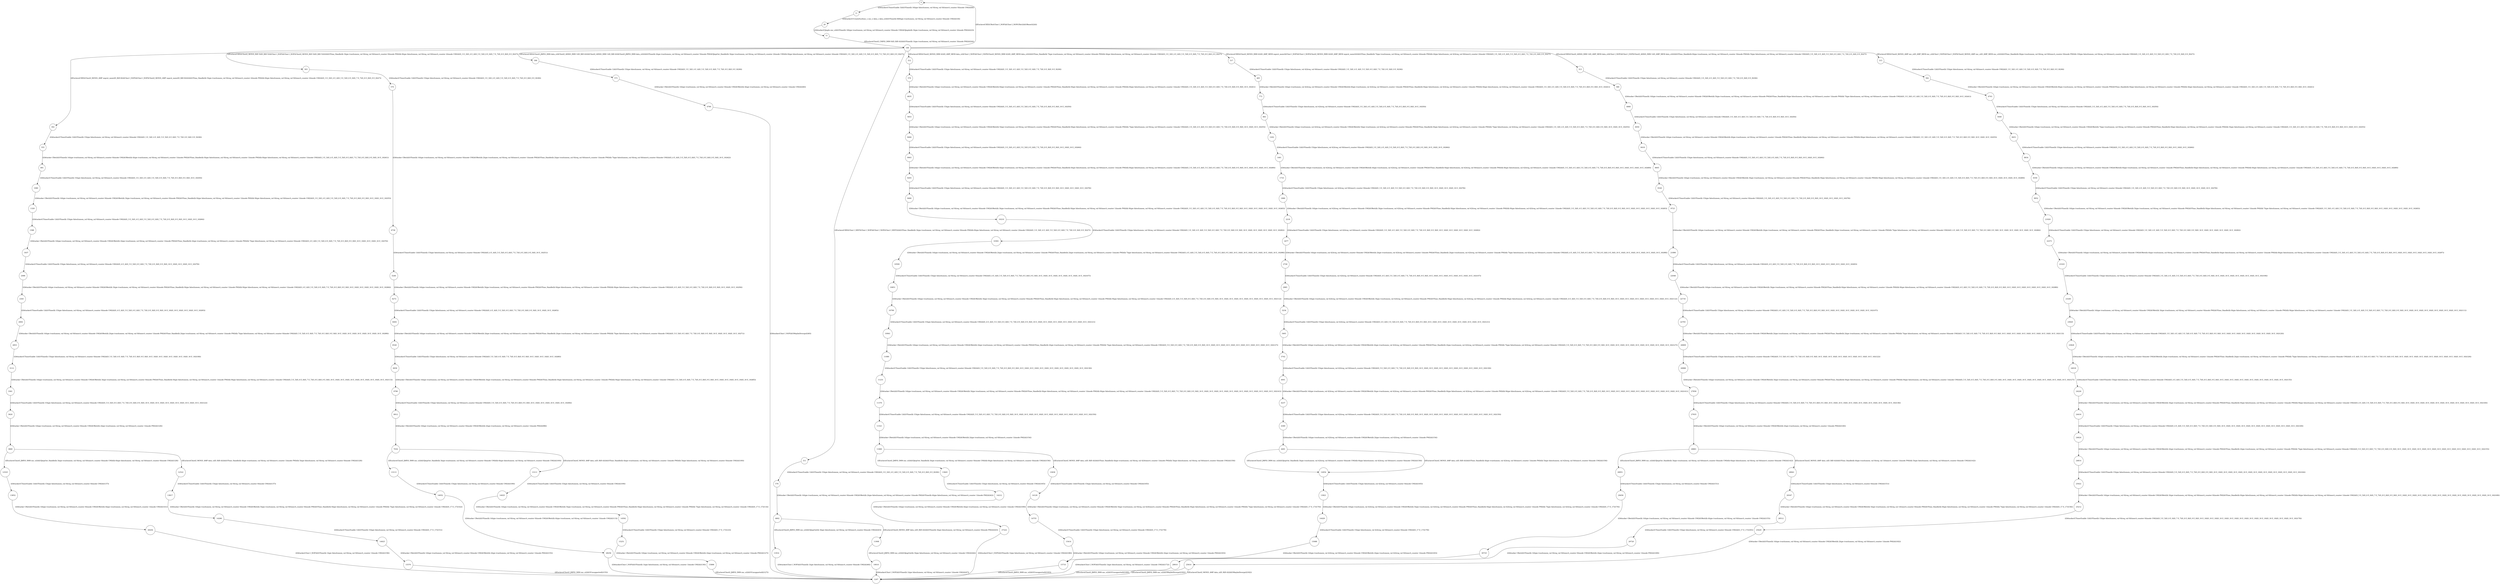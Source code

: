 digraph G {
  0 [shape=circle, ];
  11 [shape=circle, ];
  20 [shape=circle, ];
  77 [shape=circle, ];
  169 [shape=circle, ];
  302 [shape=circle, ];
  303 [shape=circle, ];
  306 [shape=circle, ];
  311 [shape=circle, ];
  312 [shape=circle, ];
  313 [shape=circle, ];
  315 [shape=circle, ];
  317 [shape=circle, ];
  465 [shape=circle, ];
  555 [shape=circle, ];
  570 [shape=circle, ];
  573 [shape=circle, ];
  578 [shape=circle, ];
  579 [shape=circle, ];
  580 [shape=circle, ];
  582 [shape=circle, ];
  773 [shape=circle, ];
  891 [shape=circle, ];
  983 [shape=circle, ];
  1080 [shape=circle, ];
  1202 [shape=circle, ];
  1207 [shape=circle, ];
  1329 [shape=circle, ];
  1461 [shape=circle, ];
  1588 [shape=circle, ];
  1710 [shape=circle, ];
  1837 [shape=circle, ];
  1969 [shape=circle, ];
  2096 [shape=circle, ];
  2218 [shape=circle, ];
  2345 [shape=circle, ];
  2477 [shape=circle, ];
  2604 [shape=circle, ];
  2726 [shape=circle, ];
  2853 [shape=circle, ];
  2985 [shape=circle, ];
  3112 [shape=circle, ];
  3234 [shape=circle, ];
  3361 [shape=circle, ];
  3493 [shape=circle, ];
  3620 [shape=circle, ];
  3742 [shape=circle, ];
  3869 [shape=circle, ];
  4001 [shape=circle, ];
  4237 [shape=circle, ];
  4369 [shape=circle, ];
  4491 [shape=circle, ];
  4703 [shape=circle, ];
  4736 [shape=circle, ];
  4769 [shape=circle, ];
  4802 [shape=circle, ];
  4835 [shape=circle, ];
  4868 [shape=circle, ];
  5049 [shape=circle, ];
  5246 [shape=circle, ];
  5853 [shape=circle, ];
  6050 [shape=circle, ];
  6272 [shape=circle, ];
  6404 [shape=circle, ];
  6526 [shape=circle, ];
  6658 [shape=circle, ];
  6780 [shape=circle, ];
  6912 [shape=circle, ];
  7034 [shape=circle, ];
  8418 [shape=circle, ];
  8451 [shape=circle, ];
  8484 [shape=circle, ];
  8605 [shape=circle, ];
  8834 [shape=circle, ];
  9063 [shape=circle, ];
  9293 [shape=circle, ];
  9326 [shape=circle, ];
  9359 [shape=circle, ];
  9480 [shape=circle, ];
  9723 [shape=circle, ];
  9952 [shape=circle, ];
  10210 [shape=circle, ];
  10361 [shape=circle, ];
  10500 [shape=circle, ];
  10651 [shape=circle, ];
  10790 [shape=circle, ];
  10941 [shape=circle, ];
  11080 [shape=circle, ];
  11231 [shape=circle, ];
  11370 [shape=circle, ];
  11521 [shape=circle, ];
  11660 [shape=circle, ];
  11908 [shape=circle, ];
  11914 [shape=circle, ];
  12522 [shape=circle, ];
  12525 [shape=circle, ];
  12654 [shape=circle, ];
  13111 [shape=circle, ];
  13113 [shape=circle, ];
  13636 [shape=circle, ];
  13645 [shape=circle, ];
  13817 [shape=circle, ];
  13852 [shape=circle, ];
  13921 [shape=circle, ];
  14025 [shape=circle, ];
  14052 [shape=circle, ];
  14129 [shape=circle, ];
  14212 [shape=circle, ];
  14266 [shape=circle, ];
  14429 [shape=circle, ];
  14592 [shape=circle, ];
  14755 [shape=circle, ];
  14925 [shape=circle, ];
  15088 [shape=circle, ];
  15251 [shape=circle, ];
  15414 [shape=circle, ];
  15570 [shape=circle, ];
  15733 [shape=circle, ];
  15896 [shape=circle, ];
  19010 [shape=circle, ];
  21896 [shape=circle, ];
  21929 [shape=circle, ];
  22046 [shape=circle, ];
  22371 [shape=circle, ];
  22716 [shape=circle, ];
  22793 [shape=circle, ];
  23163 [shape=circle, ];
  23240 [shape=circle, ];
  23620 [shape=circle, ];
  23828 [shape=circle, ];
  24018 [shape=circle, ];
  24226 [shape=circle, ];
  24416 [shape=circle, ];
  24624 [shape=circle, ];
  24814 [shape=circle, ];
  25022 [shape=circle, ];
  25212 [shape=circle, ];
  25420 [shape=circle, ];
  25610 [shape=circle, ];
  26204 [shape=circle, ];
  26809 [shape=circle, ];
  26886 [shape=circle, ];
  27222 [shape=circle, ];
  27858 [shape=circle, ];
  27935 [shape=circle, ];
  28256 [shape=circle, ];
  28861 [shape=circle, ];
  28941 [shape=circle, ];
  28951 [shape=circle, ];
  29347 [shape=circle, ];
  29456 [shape=circle, ];
  29512 [shape=circle, ];
  29720 [shape=circle, ];
  29910 [shape=circle, ];
  30725 [shape=circle, ];
  
  
  0 -> 11 [label="((IAttacker(CTimerEnable 3))(((OTime((k 16)(gie false)(umem_val 0)(reg_val 0)(timerA_counter 0)(mode UM))))()8))",
           ];
  11 -> 20 [label="((IAttacker(CCreateEncl(enc_s enc_e data_s data_e)))(((OTime((k 648)(gie true)(umem_val 0)(reg_val 0)(timerA_counter 0)(mode UM))))()18))",
            ];
  20 -> 77 [label="((IAttacker(CJmpIn enc_s))(((OTime((k 18)(gie true)(umem_val 0)(reg_val 0)(timerA_counter 0)(mode UM)))(OJmpIn((k 3)(gie true)(umem_val 0)(reg_val 0)(timerA_counter 2)(mode PM))))()23))",
            ];
  77 -> 169 [label="((IEnclave(CInst(I_CMP(S_IMM 0)(D_R(R 4)))))(((OTime((k 1)(gie true)(umem_val 0)(reg_val 0)(timerA_counter 3)(mode PM))))()24))",
             ];
  169 -> 0 [label="((IEnclave(CIfZ((CRst(CInst I_NOP))((CInst I_NOP)CRst))))((OReset)()24))",
            ];
  169 -> 302 [label="((IEnclave(CIfZ(((CInst(I_MOV(S_AMP unprot_mem)(D_R(R 8))))(CInst I_NOP))((CInst I_NOP)(CInst(I_MOV(S_AMP unprot_mem)(D_R(R 8))))))))(((OTime_Handle((k 5)(gie true)(umem_val 0)(reg_val 0)(timerA_counter 2)(mode PM))((k 6)(gie false)(umem_val 0)(reg_val 0)(timerA_counter 2)(mode UM))))((S_3 E_3)(S_4 E_4)(S_5 E_5)(S_6 E_6)(S_7 E_7)(S_8 E_8)(S_9 E_9))27))",
              ];
  169 -> 303 [label="((IEnclave(CIfZ(((CInst(I_MOV(S_R(R 5))(D_R(R 5))))(CInst I_NOP))((CInst I_NOP)(CInst(I_MOV(S_R(R 5))(D_R(R 5))))))))(((OTime_Handle((k 3)(gie true)(umem_val 0)(reg_val 0)(timerA_counter 0)(mode PM))((k 8)(gie false)(umem_val 0)(reg_val 0)(timerA_counter 2)(mode UM))))((S_3 E_3)(S_4 E_4)(S_5 E_5)(S_6 E_6)(S_7 E_7)(S_8 E_8)(S_9 E_9))27))",
              ];
  169 -> 306 [label="((IEnclave(CIfZ(((CInst(I_JMP(S_IMM data_s)))(CInst(I_ADD(S_IMM 1)(D_R(R 4)))))((CInst(I_ADD(S_IMM 1)(D_R(R 4))))(CInst(I_JMP(S_IMM data_s)))))))(((OTime((k 2)(gie true)(umem_val 0)(reg_val 0)(timerA_counter 5)(mode PM)))(OJmpOut_Handle((k 3)(gie true)(umem_val 0)(reg_val 0)(timerA_counter 2)(mode UM))((k 6)(gie false)(umem_val 0)(reg_val 0)(timerA_counter 2)(mode UM))))((S_3 E_3)(S_4 E_4)(S_5 E_5)(S_6 E_6)(S_7 E_7)(S_8 E_8)(S_9 E_9))27))",
              ];
  169 -> 311 [label="((IEnclave(CIfZ(((CInst I_DINT)(CInst I_NOP))((CInst I_NOP)(CInst I_DINT)))))(((OTime_Handle((k 3)(gie true)(umem_val 0)(reg_val 0)(timerA_counter 0)(mode PM))((k 8)(gie false)(umem_val 0)(reg_val 0)(timerA_counter 2)(mode UM))))((S_3 E_3)(S_4 E_4)(S_5 E_5)(S_6 E_6)(S_7 E_7)(S_8 E_8)(S_9 E_9))27))",
              ];
  169 -> 312 [label="((IEnclave(CIfZ(((CInst(I_MOV(S_IMM 42)(D_AMP_MEM data_s)))(CInst I_NOP))((CInst I_NOP)(CInst(I_MOV(S_IMM 42)(D_AMP_MEM data_s)))))))(((OTime_Handle((k 7)(gie true)(umem_val 0)(reg_val 0)(timerA_counter 4)(mode PM))((k 4)(gie false)(umem_val 0)(reg_val 0)(timerA_counter 2)(mode UM))))((S_3 E_3)(S_4 E_4)(S_5 E_5)(S_6 E_6)(S_7 E_7)(S_8 E_8)(S_9 E_9))27))",
              ];
  169 -> 313 [label="((IEnclave(CIfZ(((CInst(I_ADD(S_IMM 1)(D_AMP_MEM data_s)))(CInst I_NOP))((CInst I_NOP)(CInst(I_ADD(S_IMM 1)(D_AMP_MEM data_s)))))))(((OTime_Handle((k 6)(gie true)(umem_val 0)(reg_val 0)(timerA_counter 3)(mode PM))((k 5)(gie false)(umem_val 0)(reg_val 0)(timerA_counter 2)(mode UM))))((S_3 E_3)(S_4 E_4)(S_5 E_5)(S_6 E_6)(S_7 E_7)(S_8 E_8)(S_9 E_9))27))",
              ];
  169 -> 315 [label="((IEnclave(CIfZ(((CInst(I_MOV(S_AMP enc_s)(D_AMP_MEM enc_s)))(CInst I_NOP))((CInst I_NOP)(CInst(I_MOV(S_AMP enc_s)(D_AMP_MEM enc_s)))))))(((OTime_Handle((k 9)(gie true)(umem_val 0)(reg_val 0)(timerA_counter 0)(mode PM))((k 10)(gie false)(umem_val 0)(reg_val 0)(timerA_counter 4)(mode UM))))((S_3 E_3)(S_4 E_4)(S_5 E_5)(S_6 E_6)(S_7 E_7)(S_8 E_8)(S_9 E_9))27))",
              ];
  169 -> 317 [label="((IEnclave(CIfZ(((CInst(I_MOV(S_IMM 42)(D_AMP_MEM unprot_mem)))(CInst I_NOP))((CInst I_NOP)(CInst(I_MOV(S_IMM 42)(D_AMP_MEM unprot_mem)))))))(((OTime_Handle((k 7)(gie true)(umem_val 0)(reg_val 0)(timerA_counter 4)(mode PM))((k 4)(gie false)(umem_val 42)(reg_val 0)(timerA_counter 2)(mode UM))))((S_3 E_3)(S_4 E_4)(S_5 E_5)(S_6 E_6)(S_7 E_7)(S_8 E_8)(S_9 E_9))27))",
              ];
  302 -> 555 [label="((IAttacker(CTimerEnable 1))(((OTime((k 15)(gie false)(umem_val 0)(reg_val 0)(timerA_counter 0)(mode UM))))((S_3 E_3)(S_4 E_4)(S_5 E_5)(S_6 E_6)(S_7 E_7)(S_8 E_8)(S_9 E_9))36))",
              ];
  303 -> 570 [label="((IAttacker(CTimerEnable 1))(((OTime((k 15)(gie false)(umem_val 0)(reg_val 0)(timerA_counter 0)(mode UM))))((S_3 E_3)(S_4 E_4)(S_5 E_5)(S_6 E_6)(S_7 E_7)(S_8 E_8)(S_9 E_9))36))",
              ];
  306 -> 573 [label="((IAttacker(CTimerEnable 1))(((OTime((k 15)(gie false)(umem_val 0)(reg_val 0)(timerA_counter 0)(mode UM))))((S_3 E_3)(S_4 E_4)(S_5 E_5)(S_6 E_6)(S_7 E_7)(S_8 E_8)(S_9 E_9))36))",
              ];
  311 -> 578 [label="((IAttacker(CTimerEnable 1))(((OTime((k 15)(gie false)(umem_val 0)(reg_val 0)(timerA_counter 0)(mode UM))))((S_3 E_3)(S_4 E_4)(S_5 E_5)(S_6 E_6)(S_7 E_7)(S_8 E_8)(S_9 E_9))36))",
              ];
  312 -> 579 [label="((IAttacker(CTimerEnable 1))(((OTime((k 15)(gie false)(umem_val 0)(reg_val 0)(timerA_counter 0)(mode UM))))((S_3 E_3)(S_4 E_4)(S_5 E_5)(S_6 E_6)(S_7 E_7)(S_8 E_8)(S_9 E_9))36))",
              ];
  313 -> 580 [label="((IAttacker(CTimerEnable 1))(((OTime((k 15)(gie false)(umem_val 0)(reg_val 0)(timerA_counter 0)(mode UM))))((S_3 E_3)(S_4 E_4)(S_5 E_5)(S_6 E_6)(S_7 E_7)(S_8 E_8)(S_9 E_9))36))",
              ];
  315 -> 582 [label="((IAttacker(CTimerEnable 1))(((OTime((k 15)(gie false)(umem_val 0)(reg_val 0)(timerA_counter 0)(mode UM))))((S_3 E_3)(S_4 E_4)(S_5 E_5)(S_6 E_6)(S_7 E_7)(S_8 E_8)(S_9 E_9))36))",
              ];
  317 -> 465 [label="((IAttacker(CTimerEnable 1))(((OTime((k 15)(gie false)(umem_val 42)(reg_val 0)(timerA_counter 0)(mode UM))))((S_3 E_3)(S_4 E_4)(S_5 E_5)(S_6 E_6)(S_7 E_7)(S_8 E_8)(S_9 E_9))36))",
              ];
  465 -> 773 [label="((IAttacker CReti)(((OTime((k 14)(gie true)(umem_val 42)(reg_val 0)(timerA_counter 0)(mode UM)))(OReti((k 6)(gie true)(umem_val 42)(reg_val 0)(timerA_counter 1)(mode PM)))(OTime_Handle((k 0)(gie false)(umem_val 42)(reg_val 0)(timerA_counter 1)(mode PM))((k 6)(gie false)(umem_val 42)(reg_val 0)(timerA_counter 1)(mode UM))))((S_3 E_3)(S_4 E_4)(S_5 E_5)(S_6 E_6)(S_7 E_7)(S_8 E_8)(S_9 E_9)(S_16 E_16))41))",
              ];
  555 -> 891 [label="((IAttacker CReti)(((OTime((k 14)(gie true)(umem_val 0)(reg_val 0)(timerA_counter 0)(mode UM)))(OReti((k 4)(gie true)(umem_val 0)(reg_val 0)(timerA_counter 1)(mode PM)))(OTime_Handle((k 0)(gie false)(umem_val 0)(reg_val 0)(timerA_counter 1)(mode PM))((k 8)(gie false)(umem_val 0)(reg_val 0)(timerA_counter 1)(mode UM))))((S_3 E_3)(S_4 E_4)(S_5 E_5)(S_6 E_6)(S_7 E_7)(S_8 E_8)(S_9 E_9)(S_16 E_16))41))",
              ];
  570 -> 4736 [label="((IAttacker CReti)(((OTime((k 14)(gie true)(umem_val 0)(reg_val 0)(timerA_counter 0)(mode UM)))(OReti((k 2)(gie true)(umem_val 0)(reg_val 0)(timerA_counter 1)(mode PM)))(OTime_Handle((k 2)(gie true)(umem_val 0)(reg_val 0)(timerA_counter 1)(mode PM))((k 7)(gie false)(umem_val 0)(reg_val 0)(timerA_counter 0)(mode UM))))((S_4 E_4)(S_5 E_5)(S_6 E_6)(S_7 E_7)(S_8 E_8)(S_9 E_9)(S_16 E_16))42))",
               ];
  573 -> 4769 [label="((IAttacker CReti)(((OTime((k 14)(gie true)(umem_val 0)(reg_val 0)(timerA_counter 0)(mode UM)))(OReti((k 4)(gie true)(umem_val 0)(reg_val 0)(timerA_counter 1)(mode UM))))()40))",
               ];
  578 -> 4802 [label="((IAttacker CReti)(((OTime((k 14)(gie true)(umem_val 0)(reg_val 0)(timerA_counter 0)(mode UM)))(OReti((k 2)(gie false)(umem_val 0)(reg_val 0)(timerA_counter 1)(mode PM)))(OTime((k 4)(gie false)(umem_val 0)(reg_val 0)(timerA_counter 1)(mode PM))))()42))",
               ];
  579 -> 4835 [label="((IAttacker CReti)(((OTime((k 14)(gie true)(umem_val 0)(reg_val 0)(timerA_counter 0)(mode UM)))(OReti((k 6)(gie true)(umem_val 0)(reg_val 0)(timerA_counter 1)(mode PM)))(OTime_Handle((k 0)(gie false)(umem_val 0)(reg_val 0)(timerA_counter 1)(mode PM))((k 6)(gie false)(umem_val 0)(reg_val 0)(timerA_counter 1)(mode UM))))((S_3 E_3)(S_4 E_4)(S_5 E_5)(S_6 E_6)(S_7 E_7)(S_8 E_8)(S_9 E_9)(S_16 E_16))41))",
               ];
  580 -> 4868 [label="((IAttacker CReti)(((OTime((k 14)(gie true)(umem_val 0)(reg_val 0)(timerA_counter 0)(mode UM)))(OReti((k 5)(gie true)(umem_val 0)(reg_val 0)(timerA_counter 0)(mode PM)))(OTime_Handle((k 0)(gie false)(umem_val 0)(reg_val 0)(timerA_counter 1)(mode PM))((k 7)(gie false)(umem_val 0)(reg_val 0)(timerA_counter 1)(mode UM))))((S_3 E_3)(S_4 E_4)(S_5 E_5)(S_6 E_6)(S_7 E_7)(S_8 E_8)(S_9 E_9)(S_16 E_16))41))",
               ];
  582 -> 4703 [label="((IAttacker CReti)(((OTime((k 14)(gie true)(umem_val 0)(reg_val 0)(timerA_counter 0)(mode UM)))(OReti((k 8)(gie true)(umem_val 0)(reg_val 0)(timerA_counter 1)(mode PM)))(OTime_Handle((k 0)(gie false)(umem_val 0)(reg_val 0)(timerA_counter 1)(mode PM))((k 4)(gie false)(umem_val 0)(reg_val 0)(timerA_counter 1)(mode UM))))((S_3 E_3)(S_4 E_4)(S_5 E_5)(S_6 E_6)(S_7 E_7)(S_8 E_8)(S_9 E_9)(S_16 E_16))41))",
               ];
  773 -> 983 [label="((IAttacker(CTimerEnable 1))(((OTime((k 15)(gie false)(umem_val 42)(reg_val 0)(timerA_counter 0)(mode UM))))((S_3 E_3)(S_4 E_4)(S_5 E_5)(S_6 E_6)(S_7 E_7)(S_8 E_8)(S_9 E_9)(S_16 E_16))50))",
              ];
  891 -> 1080 [label="((IAttacker(CTimerEnable 1))(((OTime((k 15)(gie false)(umem_val 0)(reg_val 0)(timerA_counter 0)(mode UM))))((S_3 E_3)(S_4 E_4)(S_5 E_5)(S_6 E_6)(S_7 E_7)(S_8 E_8)(S_9 E_9)(S_16 E_16))50))",
               ];
  983 -> 1202 [label="((IAttacker CReti)(((OTime((k 14)(gie true)(umem_val 42)(reg_val 0)(timerA_counter 0)(mode UM)))(OReti((k 5)(gie true)(umem_val 42)(reg_val 0)(timerA_counter 0)(mode PM)))(OTime_Handle((k 0)(gie false)(umem_val 42)(reg_val 0)(timerA_counter 1)(mode PM))((k 7)(gie false)(umem_val 42)(reg_val 0)(timerA_counter 1)(mode UM))))((S_3 E_3)(S_4 E_4)(S_5 E_5)(S_6 E_6)(S_7 E_7)(S_8 E_8)(S_9 E_9)(S_16 E_16)(S_16 E_16))55))",
               ];
  1080 -> 1329 [label="((IAttacker CReti)(((OTime((k 14)(gie true)(umem_val 0)(reg_val 0)(timerA_counter 0)(mode UM)))(OReti((k 3)(gie true)(umem_val 0)(reg_val 0)(timerA_counter 0)(mode PM)))(OTime_Handle((k 0)(gie false)(umem_val 0)(reg_val 0)(timerA_counter 1)(mode PM))((k 9)(gie false)(umem_val 0)(reg_val 0)(timerA_counter 1)(mode UM))))((S_3 E_3)(S_4 E_4)(S_5 E_5)(S_6 E_6)(S_7 E_7)(S_8 E_8)(S_9 E_9)(S_16 E_16)(S_16 E_16))55))",
                ];
  1202 -> 1461 [label="((IAttacker(CTimerEnable 1))(((OTime((k 15)(gie false)(umem_val 42)(reg_val 0)(timerA_counter 0)(mode UM))))((S_3 E_3)(S_4 E_4)(S_5 E_5)(S_6 E_6)(S_7 E_7)(S_8 E_8)(S_9 E_9)(S_16 E_16)(S_16 E_16))64))",
                ];
  1329 -> 1588 [label="((IAttacker(CTimerEnable 1))(((OTime((k 15)(gie false)(umem_val 0)(reg_val 0)(timerA_counter 0)(mode UM))))((S_3 E_3)(S_4 E_4)(S_5 E_5)(S_6 E_6)(S_7 E_7)(S_8 E_8)(S_9 E_9)(S_16 E_16)(S_16 E_16))64))",
                ];
  1461 -> 1710 [label="((IAttacker CReti)(((OTime((k 14)(gie true)(umem_val 42)(reg_val 0)(timerA_counter 0)(mode UM)))(OReti((k 4)(gie true)(umem_val 42)(reg_val 0)(timerA_counter 1)(mode PM)))(OTime_Handle((k 0)(gie false)(umem_val 42)(reg_val 0)(timerA_counter 1)(mode PM))((k 8)(gie false)(umem_val 42)(reg_val 0)(timerA_counter 1)(mode UM))))((S_3 E_3)(S_4 E_4)(S_5 E_5)(S_6 E_6)(S_7 E_7)(S_8 E_8)(S_9 E_9)(S_16 E_16)(S_16 E_16)(S_16 E_16))69))",
                ];
  1588 -> 1837 [label="((IAttacker CReti)(((OTime((k 14)(gie true)(umem_val 0)(reg_val 0)(timerA_counter 0)(mode UM)))(OReti((k 2)(gie true)(umem_val 0)(reg_val 0)(timerA_counter 1)(mode PM)))(OTime_Handle((k 2)(gie true)(umem_val 0)(reg_val 0)(timerA_counter 1)(mode PM))((k 7)(gie false)(umem_val 0)(reg_val 0)(timerA_counter 0)(mode UM))))((S_4 E_4)(S_5 E_5)(S_6 E_6)(S_7 E_7)(S_8 E_8)(S_9 E_9)(S_16 E_16)(S_16 E_16)(S_16 E_16))70))",
                ];
  1710 -> 1969 [label="((IAttacker(CTimerEnable 1))(((OTime((k 15)(gie false)(umem_val 42)(reg_val 0)(timerA_counter 0)(mode UM))))((S_3 E_3)(S_4 E_4)(S_5 E_5)(S_6 E_6)(S_7 E_7)(S_8 E_8)(S_9 E_9)(S_16 E_16)(S_16 E_16)(S_16 E_16))78))",
                ];
  1837 -> 2096 [label="((IAttacker(CTimerEnable 1))(((OTime((k 15)(gie false)(umem_val 0)(reg_val 0)(timerA_counter 0)(mode UM))))((S_4 E_4)(S_5 E_5)(S_6 E_6)(S_7 E_7)(S_8 E_8)(S_9 E_9)(S_16 E_16)(S_16 E_16)(S_16 E_16))79))",
                ];
  1969 -> 2218 [label="((IAttacker CReti)(((OTime((k 14)(gie true)(umem_val 42)(reg_val 0)(timerA_counter 0)(mode UM)))(OReti((k 3)(gie true)(umem_val 42)(reg_val 0)(timerA_counter 0)(mode PM)))(OTime_Handle((k 0)(gie false)(umem_val 42)(reg_val 0)(timerA_counter 1)(mode PM))((k 9)(gie false)(umem_val 42)(reg_val 0)(timerA_counter 1)(mode UM))))((S_3 E_3)(S_4 E_4)(S_5 E_5)(S_6 E_6)(S_7 E_7)(S_8 E_8)(S_9 E_9)(S_16 E_16)(S_16 E_16)(S_16 E_16)(S_16 E_16))83))",
                ];
  2096 -> 2345 [label="((IAttacker CReti)(((OTime((k 14)(gie true)(umem_val 0)(reg_val 0)(timerA_counter 0)(mode UM)))(OReti((k 3)(gie true)(umem_val 0)(reg_val 0)(timerA_counter 0)(mode PM)))(OTime_Handle((k 0)(gie false)(umem_val 0)(reg_val 0)(timerA_counter 1)(mode PM))((k 9)(gie false)(umem_val 0)(reg_val 0)(timerA_counter 1)(mode UM))))((S_4 E_4)(S_5 E_5)(S_6 E_6)(S_7 E_7)(S_8 E_8)(S_9 E_9)(S_16 E_16)(S_16 E_16)(S_16 E_16)(S_16 E_16))84))",
                ];
  2218 -> 2477 [label="((IAttacker(CTimerEnable 1))(((OTime((k 15)(gie false)(umem_val 42)(reg_val 0)(timerA_counter 0)(mode UM))))((S_3 E_3)(S_4 E_4)(S_5 E_5)(S_6 E_6)(S_7 E_7)(S_8 E_8)(S_9 E_9)(S_16 E_16)(S_16 E_16)(S_16 E_16)(S_16 E_16))92))",
                ];
  2345 -> 2604 [label="((IAttacker(CTimerEnable 1))(((OTime((k 15)(gie false)(umem_val 0)(reg_val 0)(timerA_counter 0)(mode UM))))((S_4 E_4)(S_5 E_5)(S_6 E_6)(S_7 E_7)(S_8 E_8)(S_9 E_9)(S_16 E_16)(S_16 E_16)(S_16 E_16)(S_16 E_16))93))",
                ];
  2477 -> 2726 [label="((IAttacker CReti)(((OTime((k 14)(gie true)(umem_val 42)(reg_val 0)(timerA_counter 0)(mode UM)))(OReti((k 2)(gie true)(umem_val 42)(reg_val 0)(timerA_counter 1)(mode PM)))(OTime_Handle((k 2)(gie true)(umem_val 42)(reg_val 0)(timerA_counter 1)(mode PM))((k 7)(gie false)(umem_val 42)(reg_val 0)(timerA_counter 0)(mode UM))))((S_4 E_4)(S_5 E_5)(S_6 E_6)(S_7 E_7)(S_8 E_8)(S_9 E_9)(S_16 E_16)(S_16 E_16)(S_16 E_16)(S_16 E_16)(S_16 E_16))98))",
                ];
  2604 -> 2853 [label="((IAttacker CReti)(((OTime((k 14)(gie true)(umem_val 0)(reg_val 0)(timerA_counter 0)(mode UM)))(OReti((k 2)(gie true)(umem_val 0)(reg_val 0)(timerA_counter 1)(mode PM)))(OTime_Handle((k 2)(gie true)(umem_val 0)(reg_val 0)(timerA_counter 1)(mode PM))((k 7)(gie false)(umem_val 0)(reg_val 0)(timerA_counter 0)(mode UM))))((S_5 E_5)(S_6 E_6)(S_7 E_7)(S_8 E_8)(S_9 E_9)(S_16 E_16)(S_16 E_16)(S_16 E_16)(S_16 E_16)(S_16 E_16))99))",
                ];
  2726 -> 2985 [label="((IAttacker(CTimerEnable 1))(((OTime((k 15)(gie false)(umem_val 42)(reg_val 0)(timerA_counter 0)(mode UM))))((S_4 E_4)(S_5 E_5)(S_6 E_6)(S_7 E_7)(S_8 E_8)(S_9 E_9)(S_16 E_16)(S_16 E_16)(S_16 E_16)(S_16 E_16)(S_16 E_16))107))",
                ];
  2853 -> 3112 [label="((IAttacker(CTimerEnable 1))(((OTime((k 15)(gie false)(umem_val 0)(reg_val 0)(timerA_counter 0)(mode UM))))((S_5 E_5)(S_6 E_6)(S_7 E_7)(S_8 E_8)(S_9 E_9)(S_16 E_16)(S_16 E_16)(S_16 E_16)(S_16 E_16)(S_16 E_16))108))",
                ];
  2985 -> 3234 [label="((IAttacker CReti)(((OTime((k 14)(gie true)(umem_val 42)(reg_val 0)(timerA_counter 0)(mode UM)))(OReti((k 3)(gie true)(umem_val 42)(reg_val 0)(timerA_counter 0)(mode PM)))(OTime_Handle((k 0)(gie false)(umem_val 42)(reg_val 0)(timerA_counter 1)(mode PM))((k 9)(gie false)(umem_val 42)(reg_val 0)(timerA_counter 1)(mode UM))))((S_4 E_4)(S_5 E_5)(S_6 E_6)(S_7 E_7)(S_8 E_8)(S_9 E_9)(S_16 E_16)(S_16 E_16)(S_16 E_16)(S_16 E_16)(S_16 E_16)(S_16 E_16))112))",
                ];
  3112 -> 3361 [label="((IAttacker CReti)(((OTime((k 14)(gie true)(umem_val 0)(reg_val 0)(timerA_counter 0)(mode UM)))(OReti((k 3)(gie true)(umem_val 0)(reg_val 0)(timerA_counter 0)(mode PM)))(OTime_Handle((k 0)(gie false)(umem_val 0)(reg_val 0)(timerA_counter 1)(mode PM))((k 9)(gie false)(umem_val 0)(reg_val 0)(timerA_counter 1)(mode UM))))((S_5 E_5)(S_6 E_6)(S_7 E_7)(S_8 E_8)(S_9 E_9)(S_16 E_16)(S_16 E_16)(S_16 E_16)(S_16 E_16)(S_16 E_16)(S_16 E_16))113))",
                ];
  3234 -> 3493 [label="((IAttacker(CTimerEnable 1))(((OTime((k 15)(gie false)(umem_val 42)(reg_val 0)(timerA_counter 0)(mode UM))))((S_4 E_4)(S_5 E_5)(S_6 E_6)(S_7 E_7)(S_8 E_8)(S_9 E_9)(S_16 E_16)(S_16 E_16)(S_16 E_16)(S_16 E_16)(S_16 E_16)(S_16 E_16))121))",
                ];
  3361 -> 3620 [label="((IAttacker(CTimerEnable 1))(((OTime((k 15)(gie false)(umem_val 0)(reg_val 0)(timerA_counter 0)(mode UM))))((S_5 E_5)(S_6 E_6)(S_7 E_7)(S_8 E_8)(S_9 E_9)(S_16 E_16)(S_16 E_16)(S_16 E_16)(S_16 E_16)(S_16 E_16)(S_16 E_16))122))",
                ];
  3493 -> 3742 [label="((IAttacker CReti)(((OTime((k 14)(gie true)(umem_val 42)(reg_val 0)(timerA_counter 0)(mode UM)))(OReti((k 2)(gie true)(umem_val 42)(reg_val 0)(timerA_counter 1)(mode PM)))(OTime_Handle((k 2)(gie true)(umem_val 42)(reg_val 0)(timerA_counter 1)(mode PM))((k 7)(gie false)(umem_val 42)(reg_val 0)(timerA_counter 0)(mode UM))))((S_5 E_5)(S_6 E_6)(S_7 E_7)(S_8 E_8)(S_9 E_9)(S_16 E_16)(S_16 E_16)(S_16 E_16)(S_16 E_16)(S_16 E_16)(S_16 E_16)(S_16 E_16))127))",
                ];
  3620 -> 3869 [label="((IAttacker CReti)(((OTime((k 14)(gie true)(umem_val 0)(reg_val 0)(timerA_counter 0)(mode UM)))(OReti((k 2)(gie true)(umem_val 0)(reg_val 0)(timerA_counter 1)(mode PM))))()126))",
                ];
  3742 -> 4001 [label="((IAttacker(CTimerEnable 1))(((OTime((k 15)(gie false)(umem_val 42)(reg_val 0)(timerA_counter 0)(mode UM))))((S_5 E_5)(S_6 E_6)(S_7 E_7)(S_8 E_8)(S_9 E_9)(S_16 E_16)(S_16 E_16)(S_16 E_16)(S_16 E_16)(S_16 E_16)(S_16 E_16)(S_16 E_16))136))",
                ];
  3869 -> 12522 [label="((IEnclave(CInst(I_MOV(S_AMP data_s)(D_R(R 4)))))(((OTime_Handle((k 4)(gie true)(umem_val 0)(reg_val 0)(timerA_counter 1)(mode PM))((k 5)(gie false)(umem_val 0)(reg_val 0)(timerA_counter 0)(mode UM))))()128))",
                 ];
  3869 -> 12525 [label="((IEnclave(CInst(I_JMP(S_IMM enc_e))))(((OJmpOut_Handle((k 3)(gie true)(umem_val 0)(reg_val 0)(timerA_counter 0)(mode UM))((k 6)(gie false)(umem_val 0)(reg_val 0)(timerA_counter 0)(mode UM))))()128))",
                 ];
  4001 -> 4237 [label="((IAttacker CReti)(((OTime((k 14)(gie true)(umem_val 42)(reg_val 0)(timerA_counter 0)(mode UM)))(OReti((k 3)(gie true)(umem_val 42)(reg_val 0)(timerA_counter 0)(mode PM)))(OTime_Handle((k 0)(gie false)(umem_val 42)(reg_val 0)(timerA_counter 1)(mode PM))((k 9)(gie false)(umem_val 42)(reg_val 0)(timerA_counter 1)(mode UM))))((S_5 E_5)(S_6 E_6)(S_7 E_7)(S_8 E_8)(S_9 E_9)(S_16 E_16)(S_16 E_16)(S_16 E_16)(S_16 E_16)(S_16 E_16)(S_16 E_16)(S_16 E_16)(S_16 E_16))141))",
                ];
  4237 -> 4369 [label="((IAttacker(CTimerEnable 1))(((OTime((k 15)(gie false)(umem_val 42)(reg_val 0)(timerA_counter 0)(mode UM))))((S_5 E_5)(S_6 E_6)(S_7 E_7)(S_8 E_8)(S_9 E_9)(S_16 E_16)(S_16 E_16)(S_16 E_16)(S_16 E_16)(S_16 E_16)(S_16 E_16)(S_16 E_16)(S_16 E_16))150))",
                ];
  4369 -> 4491 [label="((IAttacker CReti)(((OTime((k 14)(gie true)(umem_val 42)(reg_val 0)(timerA_counter 0)(mode UM)))(OReti((k 2)(gie true)(umem_val 42)(reg_val 0)(timerA_counter 1)(mode PM))))()154))",
                ];
  4491 -> 12654 [label="((IEnclave(CInst(I_MOV(S_AMP data_s)(D_R(R 4)))))(((OTime_Handle((k 4)(gie true)(umem_val 42)(reg_val 0)(timerA_counter 1)(mode PM))((k 5)(gie false)(umem_val 42)(reg_val 0)(timerA_counter 0)(mode UM))))()156))",
                 ];
  4491 -> 12654 [label="((IEnclave(CInst(I_JMP(S_IMM enc_e))))(((OJmpOut_Handle((k 3)(gie true)(umem_val 42)(reg_val 0)(timerA_counter 0)(mode UM))((k 6)(gie false)(umem_val 42)(reg_val 0)(timerA_counter 0)(mode UM))))()156))",
                 ];
  4703 -> 5049 [label="((IAttacker(CTimerEnable 1))(((OTime((k 15)(gie false)(umem_val 0)(reg_val 0)(timerA_counter 0)(mode UM))))((S_3 E_3)(S_4 E_4)(S_5 E_5)(S_6 E_6)(S_7 E_7)(S_8 E_8)(S_9 E_9)(S_16 E_16))50))",
                ];
  4736 -> 5246 [label="((IAttacker(CTimerEnable 1))(((OTime((k 15)(gie false)(umem_val 0)(reg_val 0)(timerA_counter 0)(mode UM))))((S_4 E_4)(S_5 E_5)(S_6 E_6)(S_7 E_7)(S_8 E_8)(S_9 E_9)(S_16 E_16))51))",
                ];
  4769 -> 1207 [label="((IAttacker(CInst I_NOP))((OMaybeDiverge)()40))", ];
  4802 -> 11908 [label="((IEnclave(CInst(I_MOV(S_AMP data_s)(D_R(R 4)))))(((OTime((k 3)(gie false)(umem_val 0)(reg_val 0)(timerA_counter 0)(mode PM))))()43))",
                 ];
  4802 -> 11914 [label="((IEnclave(CInst(I_JMP(S_IMM enc_e))))(((OJmpOut((k 3)(gie false)(umem_val 0)(reg_val 0)(timerA_counter 0)(mode UM))))()43))",
                 ];
  4835 -> 5853 [label="((IAttacker(CTimerEnable 1))(((OTime((k 15)(gie false)(umem_val 0)(reg_val 0)(timerA_counter 0)(mode UM))))((S_3 E_3)(S_4 E_4)(S_5 E_5)(S_6 E_6)(S_7 E_7)(S_8 E_8)(S_9 E_9)(S_16 E_16))50))",
                ];
  4868 -> 6050 [label="((IAttacker(CTimerEnable 1))(((OTime((k 15)(gie false)(umem_val 0)(reg_val 0)(timerA_counter 0)(mode UM))))((S_3 E_3)(S_4 E_4)(S_5 E_5)(S_6 E_6)(S_7 E_7)(S_8 E_8)(S_9 E_9)(S_16 E_16))50))",
                ];
  5049 -> 8451 [label="((IAttacker CReti)(((OTime((k 14)(gie true)(umem_val 0)(reg_val 0)(timerA_counter 0)(mode UM)))(OReti((k 7)(gie true)(umem_val 0)(reg_val 0)(timerA_counter 0)(mode PM)))(OTime_Handle((k 0)(gie false)(umem_val 0)(reg_val 0)(timerA_counter 1)(mode PM))((k 5)(gie false)(umem_val 0)(reg_val 0)(timerA_counter 1)(mode UM))))((S_3 E_3)(S_4 E_4)(S_5 E_5)(S_6 E_6)(S_7 E_7)(S_8 E_8)(S_9 E_9)(S_16 E_16)(S_16 E_16))55))",
                ];
  5246 -> 6272 [label="((IAttacker CReti)(((OTime((k 14)(gie true)(umem_val 0)(reg_val 0)(timerA_counter 0)(mode UM)))(OReti((k 3)(gie true)(umem_val 0)(reg_val 0)(timerA_counter 0)(mode PM)))(OTime_Handle((k 0)(gie false)(umem_val 0)(reg_val 0)(timerA_counter 1)(mode PM))((k 9)(gie false)(umem_val 0)(reg_val 0)(timerA_counter 1)(mode UM))))((S_4 E_4)(S_5 E_5)(S_6 E_6)(S_7 E_7)(S_8 E_8)(S_9 E_9)(S_16 E_16)(S_16 E_16))56))",
                ];
  5853 -> 8484 [label="((IAttacker CReti)(((OTime((k 14)(gie true)(umem_val 0)(reg_val 0)(timerA_counter 0)(mode UM)))(OReti((k 5)(gie true)(umem_val 0)(reg_val 0)(timerA_counter 0)(mode PM)))(OTime_Handle((k 0)(gie false)(umem_val 0)(reg_val 0)(timerA_counter 1)(mode PM))((k 7)(gie false)(umem_val 0)(reg_val 0)(timerA_counter 1)(mode UM))))((S_3 E_3)(S_4 E_4)(S_5 E_5)(S_6 E_6)(S_7 E_7)(S_8 E_8)(S_9 E_9)(S_16 E_16)(S_16 E_16))55))",
                ];
  6050 -> 8418 [label="((IAttacker CReti)(((OTime((k 14)(gie true)(umem_val 0)(reg_val 0)(timerA_counter 0)(mode UM)))(OReti((k 4)(gie true)(umem_val 0)(reg_val 0)(timerA_counter 1)(mode PM)))(OTime_Handle((k 0)(gie false)(umem_val 0)(reg_val 0)(timerA_counter 1)(mode PM))((k 8)(gie false)(umem_val 0)(reg_val 0)(timerA_counter 1)(mode UM))))((S_3 E_3)(S_4 E_4)(S_5 E_5)(S_6 E_6)(S_7 E_7)(S_8 E_8)(S_9 E_9)(S_16 E_16)(S_16 E_16))55))",
                ];
  6272 -> 6404 [label="((IAttacker(CTimerEnable 1))(((OTime((k 15)(gie false)(umem_val 0)(reg_val 0)(timerA_counter 0)(mode UM))))((S_4 E_4)(S_5 E_5)(S_6 E_6)(S_7 E_7)(S_8 E_8)(S_9 E_9)(S_16 E_16)(S_16 E_16))65))",
                ];
  6404 -> 6526 [label="((IAttacker CReti)(((OTime((k 14)(gie true)(umem_val 0)(reg_val 0)(timerA_counter 0)(mode UM)))(OReti((k 2)(gie true)(umem_val 0)(reg_val 0)(timerA_counter 1)(mode PM)))(OTime_Handle((k 2)(gie true)(umem_val 0)(reg_val 0)(timerA_counter 1)(mode PM))((k 7)(gie false)(umem_val 0)(reg_val 0)(timerA_counter 0)(mode UM))))((S_5 E_5)(S_6 E_6)(S_7 E_7)(S_8 E_8)(S_9 E_9)(S_16 E_16)(S_16 E_16)(S_16 E_16))71))",
                ];
  6526 -> 6658 [label="((IAttacker(CTimerEnable 1))(((OTime((k 15)(gie false)(umem_val 0)(reg_val 0)(timerA_counter 0)(mode UM))))((S_5 E_5)(S_6 E_6)(S_7 E_7)(S_8 E_8)(S_9 E_9)(S_16 E_16)(S_16 E_16)(S_16 E_16))80))",
                ];
  6658 -> 6780 [label="((IAttacker CReti)(((OTime((k 14)(gie true)(umem_val 0)(reg_val 0)(timerA_counter 0)(mode UM)))(OReti((k 3)(gie true)(umem_val 0)(reg_val 0)(timerA_counter 0)(mode PM)))(OTime_Handle((k 0)(gie false)(umem_val 0)(reg_val 0)(timerA_counter 1)(mode PM))((k 9)(gie false)(umem_val 0)(reg_val 0)(timerA_counter 1)(mode UM))))((S_5 E_5)(S_6 E_6)(S_7 E_7)(S_8 E_8)(S_9 E_9)(S_16 E_16)(S_16 E_16)(S_16 E_16)(S_16 E_16))85))",
                ];
  6780 -> 6912 [label="((IAttacker(CTimerEnable 1))(((OTime((k 15)(gie false)(umem_val 0)(reg_val 0)(timerA_counter 0)(mode UM))))((S_5 E_5)(S_6 E_6)(S_7 E_7)(S_8 E_8)(S_9 E_9)(S_16 E_16)(S_16 E_16)(S_16 E_16)(S_16 E_16))94))",
                ];
  6912 -> 7034 [label="((IAttacker CReti)(((OTime((k 14)(gie true)(umem_val 0)(reg_val 0)(timerA_counter 0)(mode UM)))(OReti((k 2)(gie true)(umem_val 0)(reg_val 0)(timerA_counter 1)(mode PM))))()98))",
                ];
  7034 -> 13111 [label="((IEnclave(CInst(I_MOV(S_AMP data_s)(D_R(R 4)))))(((OTime_Handle((k 4)(gie true)(umem_val 0)(reg_val 0)(timerA_counter 1)(mode PM))((k 5)(gie false)(umem_val 0)(reg_val 0)(timerA_counter 0)(mode UM))))()100))",
                 ];
  7034 -> 13113 [label="((IEnclave(CInst(I_JMP(S_IMM enc_e))))(((OJmpOut_Handle((k 3)(gie true)(umem_val 0)(reg_val 0)(timerA_counter 0)(mode UM))((k 6)(gie false)(umem_val 0)(reg_val 0)(timerA_counter 0)(mode UM))))()100))",
                 ];
  8418 -> 8605 [label="((IAttacker(CTimerEnable 1))(((OTime((k 15)(gie false)(umem_val 0)(reg_val 0)(timerA_counter 0)(mode UM))))((S_3 E_3)(S_4 E_4)(S_5 E_5)(S_6 E_6)(S_7 E_7)(S_8 E_8)(S_9 E_9)(S_16 E_16)(S_16 E_16))64))",
                ];
  8451 -> 8834 [label="((IAttacker(CTimerEnable 1))(((OTime((k 15)(gie false)(umem_val 0)(reg_val 0)(timerA_counter 0)(mode UM))))((S_3 E_3)(S_4 E_4)(S_5 E_5)(S_6 E_6)(S_7 E_7)(S_8 E_8)(S_9 E_9)(S_16 E_16)(S_16 E_16))64))",
                ];
  8484 -> 9063 [label="((IAttacker(CTimerEnable 1))(((OTime((k 15)(gie false)(umem_val 0)(reg_val 0)(timerA_counter 0)(mode UM))))((S_3 E_3)(S_4 E_4)(S_5 E_5)(S_6 E_6)(S_7 E_7)(S_8 E_8)(S_9 E_9)(S_16 E_16)(S_16 E_16))64))",
                ];
  8605 -> 9326 [label="((IAttacker CReti)(((OTime((k 14)(gie true)(umem_val 0)(reg_val 0)(timerA_counter 0)(mode UM)))(OReti((k 3)(gie true)(umem_val 0)(reg_val 0)(timerA_counter 0)(mode PM)))(OTime_Handle((k 0)(gie false)(umem_val 0)(reg_val 0)(timerA_counter 1)(mode PM))((k 9)(gie false)(umem_val 0)(reg_val 0)(timerA_counter 1)(mode UM))))((S_3 E_3)(S_4 E_4)(S_5 E_5)(S_6 E_6)(S_7 E_7)(S_8 E_8)(S_9 E_9)(S_16 E_16)(S_16 E_16)(S_16 E_16))69))",
                ];
  8834 -> 9359 [label="((IAttacker CReti)(((OTime((k 14)(gie true)(umem_val 0)(reg_val 0)(timerA_counter 0)(mode UM)))(OReti((k 6)(gie true)(umem_val 0)(reg_val 0)(timerA_counter 1)(mode PM)))(OTime_Handle((k 0)(gie false)(umem_val 0)(reg_val 0)(timerA_counter 1)(mode PM))((k 6)(gie false)(umem_val 0)(reg_val 0)(timerA_counter 1)(mode UM))))((S_3 E_3)(S_4 E_4)(S_5 E_5)(S_6 E_6)(S_7 E_7)(S_8 E_8)(S_9 E_9)(S_16 E_16)(S_16 E_16)(S_16 E_16))69))",
                ];
  9063 -> 9293 [label="((IAttacker CReti)(((OTime((k 14)(gie true)(umem_val 0)(reg_val 0)(timerA_counter 0)(mode UM)))(OReti((k 4)(gie true)(umem_val 0)(reg_val 0)(timerA_counter 1)(mode PM)))(OTime_Handle((k 0)(gie false)(umem_val 0)(reg_val 0)(timerA_counter 1)(mode PM))((k 8)(gie false)(umem_val 0)(reg_val 0)(timerA_counter 1)(mode UM))))((S_3 E_3)(S_4 E_4)(S_5 E_5)(S_6 E_6)(S_7 E_7)(S_8 E_8)(S_9 E_9)(S_16 E_16)(S_16 E_16)(S_16 E_16))69))",
                ];
  9293 -> 9480 [label="((IAttacker(CTimerEnable 1))(((OTime((k 15)(gie false)(umem_val 0)(reg_val 0)(timerA_counter 0)(mode UM))))((S_3 E_3)(S_4 E_4)(S_5 E_5)(S_6 E_6)(S_7 E_7)(S_8 E_8)(S_9 E_9)(S_16 E_16)(S_16 E_16)(S_16 E_16))78))",
                ];
  9326 -> 9723 [label="((IAttacker(CTimerEnable 1))(((OTime((k 15)(gie false)(umem_val 0)(reg_val 0)(timerA_counter 0)(mode UM))))((S_3 E_3)(S_4 E_4)(S_5 E_5)(S_6 E_6)(S_7 E_7)(S_8 E_8)(S_9 E_9)(S_16 E_16)(S_16 E_16)(S_16 E_16))78))",
                ];
  9359 -> 9952 [label="((IAttacker(CTimerEnable 1))(((OTime((k 15)(gie false)(umem_val 0)(reg_val 0)(timerA_counter 0)(mode UM))))((S_3 E_3)(S_4 E_4)(S_5 E_5)(S_6 E_6)(S_7 E_7)(S_8 E_8)(S_9 E_9)(S_16 E_16)(S_16 E_16)(S_16 E_16))78))",
                ];
  9480 -> 10210 [label="((IAttacker CReti)(((OTime((k 14)(gie true)(umem_val 0)(reg_val 0)(timerA_counter 0)(mode UM)))(OReti((k 3)(gie true)(umem_val 0)(reg_val 0)(timerA_counter 0)(mode PM)))(OTime_Handle((k 0)(gie false)(umem_val 0)(reg_val 0)(timerA_counter 1)(mode PM))((k 9)(gie false)(umem_val 0)(reg_val 0)(timerA_counter 1)(mode UM))))((S_3 E_3)(S_4 E_4)(S_5 E_5)(S_6 E_6)(S_7 E_7)(S_8 E_8)(S_9 E_9)(S_16 E_16)(S_16 E_16)(S_16 E_16)(S_16 E_16))83))",
                 ];
  9723 -> 21896 [label="((IAttacker CReti)(((OTime((k 14)(gie true)(umem_val 0)(reg_val 0)(timerA_counter 0)(mode UM)))(OReti((k 2)(gie true)(umem_val 0)(reg_val 0)(timerA_counter 1)(mode PM)))(OTime_Handle((k 2)(gie true)(umem_val 0)(reg_val 0)(timerA_counter 1)(mode PM))((k 7)(gie false)(umem_val 0)(reg_val 0)(timerA_counter 0)(mode UM))))((S_4 E_4)(S_5 E_5)(S_6 E_6)(S_7 E_7)(S_8 E_8)(S_9 E_9)(S_16 E_16)(S_16 E_16)(S_16 E_16)(S_16 E_16))84))",
                 ];
  9952 -> 21929 [label="((IAttacker CReti)(((OTime((k 14)(gie true)(umem_val 0)(reg_val 0)(timerA_counter 0)(mode UM)))(OReti((k 5)(gie true)(umem_val 0)(reg_val 0)(timerA_counter 0)(mode PM)))(OTime_Handle((k 0)(gie false)(umem_val 0)(reg_val 0)(timerA_counter 1)(mode PM))((k 7)(gie false)(umem_val 0)(reg_val 0)(timerA_counter 1)(mode UM))))((S_3 E_3)(S_4 E_4)(S_5 E_5)(S_6 E_6)(S_7 E_7)(S_8 E_8)(S_9 E_9)(S_16 E_16)(S_16 E_16)(S_16 E_16)(S_16 E_16))83))",
                 ];
  10210 -> 10361 [label="((IAttacker(CTimerEnable 1))(((OTime((k 15)(gie false)(umem_val 0)(reg_val 0)(timerA_counter 0)(mode UM))))((S_3 E_3)(S_4 E_4)(S_5 E_5)(S_6 E_6)(S_7 E_7)(S_8 E_8)(S_9 E_9)(S_16 E_16)(S_16 E_16)(S_16 E_16)(S_16 E_16))92))",
                  ];
  10361 -> 10500 [label="((IAttacker CReti)(((OTime((k 14)(gie true)(umem_val 0)(reg_val 0)(timerA_counter 0)(mode UM)))(OReti((k 2)(gie true)(umem_val 0)(reg_val 0)(timerA_counter 1)(mode PM)))(OTime_Handle((k 2)(gie true)(umem_val 0)(reg_val 0)(timerA_counter 1)(mode PM))((k 7)(gie false)(umem_val 0)(reg_val 0)(timerA_counter 0)(mode UM))))((S_4 E_4)(S_5 E_5)(S_6 E_6)(S_7 E_7)(S_8 E_8)(S_9 E_9)(S_16 E_16)(S_16 E_16)(S_16 E_16)(S_16 E_16)(S_16 E_16))98))",
                  ];
  10500 -> 10651 [label="((IAttacker(CTimerEnable 1))(((OTime((k 15)(gie false)(umem_val 0)(reg_val 0)(timerA_counter 0)(mode UM))))((S_4 E_4)(S_5 E_5)(S_6 E_6)(S_7 E_7)(S_8 E_8)(S_9 E_9)(S_16 E_16)(S_16 E_16)(S_16 E_16)(S_16 E_16)(S_16 E_16))107))",
                  ];
  10651 -> 10790 [label="((IAttacker CReti)(((OTime((k 14)(gie true)(umem_val 0)(reg_val 0)(timerA_counter 0)(mode UM)))(OReti((k 3)(gie true)(umem_val 0)(reg_val 0)(timerA_counter 0)(mode PM)))(OTime_Handle((k 0)(gie false)(umem_val 0)(reg_val 0)(timerA_counter 1)(mode PM))((k 9)(gie false)(umem_val 0)(reg_val 0)(timerA_counter 1)(mode UM))))((S_4 E_4)(S_5 E_5)(S_6 E_6)(S_7 E_7)(S_8 E_8)(S_9 E_9)(S_16 E_16)(S_16 E_16)(S_16 E_16)(S_16 E_16)(S_16 E_16)(S_16 E_16))112))",
                  ];
  10790 -> 10941 [label="((IAttacker(CTimerEnable 1))(((OTime((k 15)(gie false)(umem_val 0)(reg_val 0)(timerA_counter 0)(mode UM))))((S_4 E_4)(S_5 E_5)(S_6 E_6)(S_7 E_7)(S_8 E_8)(S_9 E_9)(S_16 E_16)(S_16 E_16)(S_16 E_16)(S_16 E_16)(S_16 E_16)(S_16 E_16))121))",
                  ];
  10941 -> 11080 [label="((IAttacker CReti)(((OTime((k 14)(gie true)(umem_val 0)(reg_val 0)(timerA_counter 0)(mode UM)))(OReti((k 2)(gie true)(umem_val 0)(reg_val 0)(timerA_counter 1)(mode PM)))(OTime_Handle((k 2)(gie true)(umem_val 0)(reg_val 0)(timerA_counter 1)(mode PM))((k 7)(gie false)(umem_val 0)(reg_val 0)(timerA_counter 0)(mode UM))))((S_5 E_5)(S_6 E_6)(S_7 E_7)(S_8 E_8)(S_9 E_9)(S_16 E_16)(S_16 E_16)(S_16 E_16)(S_16 E_16)(S_16 E_16)(S_16 E_16)(S_16 E_16))127))",
                  ];
  11080 -> 11231 [label="((IAttacker(CTimerEnable 1))(((OTime((k 15)(gie false)(umem_val 0)(reg_val 0)(timerA_counter 0)(mode UM))))((S_5 E_5)(S_6 E_6)(S_7 E_7)(S_8 E_8)(S_9 E_9)(S_16 E_16)(S_16 E_16)(S_16 E_16)(S_16 E_16)(S_16 E_16)(S_16 E_16)(S_16 E_16))136))",
                  ];
  11231 -> 11370 [label="((IAttacker CReti)(((OTime((k 14)(gie true)(umem_val 0)(reg_val 0)(timerA_counter 0)(mode UM)))(OReti((k 3)(gie true)(umem_val 0)(reg_val 0)(timerA_counter 0)(mode PM)))(OTime_Handle((k 0)(gie false)(umem_val 0)(reg_val 0)(timerA_counter 1)(mode PM))((k 9)(gie false)(umem_val 0)(reg_val 0)(timerA_counter 1)(mode UM))))((S_5 E_5)(S_6 E_6)(S_7 E_7)(S_8 E_8)(S_9 E_9)(S_16 E_16)(S_16 E_16)(S_16 E_16)(S_16 E_16)(S_16 E_16)(S_16 E_16)(S_16 E_16)(S_16 E_16))141))",
                  ];
  11370 -> 11521 [label="((IAttacker(CTimerEnable 1))(((OTime((k 15)(gie false)(umem_val 0)(reg_val 0)(timerA_counter 0)(mode UM))))((S_5 E_5)(S_6 E_6)(S_7 E_7)(S_8 E_8)(S_9 E_9)(S_16 E_16)(S_16 E_16)(S_16 E_16)(S_16 E_16)(S_16 E_16)(S_16 E_16)(S_16 E_16)(S_16 E_16))150))",
                  ];
  11521 -> 11660 [label="((IAttacker CReti)(((OTime((k 14)(gie true)(umem_val 0)(reg_val 0)(timerA_counter 0)(mode UM)))(OReti((k 2)(gie true)(umem_val 0)(reg_val 0)(timerA_counter 1)(mode PM))))()154))",
                  ];
  11660 -> 13636 [label="((IEnclave(CInst(I_MOV(S_AMP data_s)(D_R(R 4)))))(((OTime_Handle((k 4)(gie true)(umem_val 0)(reg_val 42)(timerA_counter 1)(mode PM))((k 5)(gie false)(umem_val 0)(reg_val 0)(timerA_counter 0)(mode UM))))()156))",
                  ];
  11660 -> 13645 [label="((IEnclave(CInst(I_JMP(S_IMM enc_e))))(((OJmpOut_Handle((k 3)(gie true)(umem_val 0)(reg_val 0)(timerA_counter 0)(mode UM))((k 6)(gie false)(umem_val 0)(reg_val 0)(timerA_counter 0)(mode UM))))()156))",
                  ];
  11908 -> 19010 [label="((IEnclave(CInst(I_JMP(S_IMM enc_e))))(((OJmpOut((k 3)(gie false)(umem_val 0)(reg_val 0)(timerA_counter 1)(mode UM))))()44))",
                  ];
  11914 -> 1207 [label="((IAttacker(CInst I_NOP))(((OTime((k 1)(gie false)(umem_val 0)(reg_val 0)(timerA_counter 0)(mode UM))))()46))",
                 ];
  12522 -> 13817 [label="((IAttacker(CTimerEnable 1))(((OTime((k 15)(gie false)(umem_val 0)(reg_val 0)(timerA_counter 0)(mode UM))))()137))",
                  ];
  12525 -> 13852 [label="((IAttacker(CTimerEnable 1))(((OTime((k 15)(gie false)(umem_val 0)(reg_val 0)(timerA_counter 0)(mode UM))))()137))",
                  ];
  12654 -> 13921 [label="((IAttacker(CTimerEnable 1))(((OTime((k 15)(gie false)(umem_val 42)(reg_val 0)(timerA_counter 0)(mode UM))))()165))",
                  ];
  13111 -> 14025 [label="((IAttacker(CTimerEnable 1))(((OTime((k 15)(gie false)(umem_val 0)(reg_val 0)(timerA_counter 0)(mode UM))))()109))",
                  ];
  13113 -> 14052 [label="((IAttacker(CTimerEnable 1))(((OTime((k 15)(gie false)(umem_val 0)(reg_val 0)(timerA_counter 0)(mode UM))))()109))",
                  ];
  13636 -> 14129 [label="((IAttacker(CTimerEnable 1))(((OTime((k 15)(gie false)(umem_val 0)(reg_val 0)(timerA_counter 0)(mode UM))))()165))",
                  ];
  13645 -> 14212 [label="((IAttacker(CTimerEnable 1))(((OTime((k 15)(gie false)(umem_val 0)(reg_val 0)(timerA_counter 0)(mode UM))))()165))",
                  ];
  13817 -> 14266 [label="((IAttacker CReti)(((OTime((k 14)(gie true)(umem_val 0)(reg_val 0)(timerA_counter 0)(mode UM)))(OReti((k 5)(gie true)(umem_val 0)(reg_val 0)(timerA_counter 0)(mode PM)))(OTime_Handle((k 0)(gie false)(umem_val 0)(reg_val 0)(timerA_counter 1)(mode PM))((k 7)(gie false)(umem_val 0)(reg_val 0)(timerA_counter 1)(mode UM))))((S_17 E_17))142))",
                  ];
  13852 -> 26204 [label="((IAttacker CReti)(((OTime((k 14)(gie true)(umem_val 0)(reg_val 0)(timerA_counter 0)(mode UM)))(OReti((k 4)(gie true)(umem_val 0)(reg_val 0)(timerA_counter 1)(mode UM))))()141))",
                  ];
  13921 -> 14429 [label="((IAttacker CReti)(((OTime((k 14)(gie true)(umem_val 42)(reg_val 0)(timerA_counter 0)(mode UM)))(OReti((k 5)(gie true)(umem_val 42)(reg_val 0)(timerA_counter 0)(mode PM)))(OTime_Handle((k 0)(gie false)(umem_val 42)(reg_val 0)(timerA_counter 1)(mode PM))((k 7)(gie false)(umem_val 42)(reg_val 0)(timerA_counter 1)(mode UM))))((S_17 E_17))170))",
                  ];
  14025 -> 14592 [label="((IAttacker CReti)(((OTime((k 14)(gie true)(umem_val 0)(reg_val 0)(timerA_counter 0)(mode UM)))(OReti((k 5)(gie true)(umem_val 0)(reg_val 0)(timerA_counter 0)(mode PM)))(OTime_Handle((k 0)(gie false)(umem_val 0)(reg_val 0)(timerA_counter 1)(mode PM))((k 7)(gie false)(umem_val 0)(reg_val 0)(timerA_counter 1)(mode UM))))((S_17 E_17))114))",
                  ];
  14052 -> 28256 [label="((IAttacker CReti)(((OTime((k 14)(gie true)(umem_val 0)(reg_val 0)(timerA_counter 0)(mode UM)))(OReti((k 4)(gie true)(umem_val 0)(reg_val 0)(timerA_counter 1)(mode UM))))()113))",
                  ];
  14129 -> 14755 [label="((IAttacker CReti)(((OTime((k 14)(gie true)(umem_val 0)(reg_val 0)(timerA_counter 0)(mode UM)))(OReti((k 5)(gie true)(umem_val 0)(reg_val 42)(timerA_counter 0)(mode PM)))(OTime_Handle((k 0)(gie false)(umem_val 0)(reg_val 0)(timerA_counter 1)(mode PM))((k 7)(gie false)(umem_val 0)(reg_val 0)(timerA_counter 1)(mode UM))))((S_17 E_17))170))",
                  ];
  14212 -> 27222 [label="((IAttacker CReti)(((OTime((k 14)(gie true)(umem_val 0)(reg_val 0)(timerA_counter 0)(mode UM)))(OReti((k 4)(gie true)(umem_val 0)(reg_val 0)(timerA_counter 1)(mode UM))))()169))",
                  ];
  14266 -> 14925 [label="((IAttacker(CTimerEnable 1))(((OTime((k 15)(gie false)(umem_val 0)(reg_val 0)(timerA_counter 0)(mode UM))))((S_17 E_17))151))",
                  ];
  14429 -> 15088 [label="((IAttacker(CTimerEnable 1))(((OTime((k 15)(gie false)(umem_val 42)(reg_val 0)(timerA_counter 0)(mode UM))))((S_17 E_17))179))",
                  ];
  14592 -> 15251 [label="((IAttacker(CTimerEnable 1))(((OTime((k 15)(gie false)(umem_val 0)(reg_val 0)(timerA_counter 0)(mode UM))))((S_17 E_17))123))",
                  ];
  14755 -> 15414 [label="((IAttacker(CTimerEnable 1))(((OTime((k 15)(gie false)(umem_val 0)(reg_val 0)(timerA_counter 0)(mode UM))))((S_17 E_17))179))",
                  ];
  14925 -> 15570 [label="((IAttacker CReti)(((OTime((k 14)(gie true)(umem_val 0)(reg_val 0)(timerA_counter 0)(mode UM)))(OReti((k 2)(gie true)(umem_val 0)(reg_val 0)(timerA_counter 1)(mode PM))))()155))",
                  ];
  15088 -> 15733 [label="((IAttacker CReti)(((OTime((k 14)(gie true)(umem_val 42)(reg_val 0)(timerA_counter 0)(mode UM)))(OReti((k 2)(gie true)(umem_val 42)(reg_val 0)(timerA_counter 1)(mode PM))))()183))",
                  ];
  15251 -> 15896 [label="((IAttacker CReti)(((OTime((k 14)(gie true)(umem_val 0)(reg_val 0)(timerA_counter 0)(mode UM)))(OReti((k 2)(gie true)(umem_val 0)(reg_val 0)(timerA_counter 1)(mode PM))))()127))",
                  ];
  15414 -> 15733 [label="((IAttacker CReti)(((OTime((k 14)(gie true)(umem_val 0)(reg_val 0)(timerA_counter 0)(mode UM)))(OReti((k 2)(gie true)(umem_val 0)(reg_val 0)(timerA_counter 1)(mode PM))))()183))",
                  ];
  15570 -> 1207 [label="((IEnclave(CInst(I_JMP(S_IMM enc_e))))((OUnsupported)()155))",
                 ];
  15733 -> 1207 [label="((IEnclave(CInst(I_JMP(S_IMM enc_e))))((OUnsupported)()183))",
                 ];
  15896 -> 1207 [label="((IEnclave(CInst(I_JMP(S_IMM enc_e))))((OUnsupported)()127))",
                 ];
  19010 -> 1207 [label="((IAttacker(CInst I_NOP))(((OTime((k 1)(gie false)(umem_val 0)(reg_val 0)(timerA_counter 1)(mode UM))))()47))",
                 ];
  21896 -> 22046 [label="((IAttacker(CTimerEnable 1))(((OTime((k 15)(gie false)(umem_val 0)(reg_val 0)(timerA_counter 0)(mode UM))))((S_4 E_4)(S_5 E_5)(S_6 E_6)(S_7 E_7)(S_8 E_8)(S_9 E_9)(S_16 E_16)(S_16 E_16)(S_16 E_16)(S_16 E_16))93))",
                  ];
  21929 -> 22371 [label="((IAttacker(CTimerEnable 1))(((OTime((k 15)(gie false)(umem_val 0)(reg_val 0)(timerA_counter 0)(mode UM))))((S_3 E_3)(S_4 E_4)(S_5 E_5)(S_6 E_6)(S_7 E_7)(S_8 E_8)(S_9 E_9)(S_16 E_16)(S_16 E_16)(S_16 E_16)(S_16 E_16))92))",
                  ];
  22046 -> 22716 [label="((IAttacker CReti)(((OTime((k 14)(gie true)(umem_val 0)(reg_val 0)(timerA_counter 0)(mode UM)))(OReti((k 3)(gie true)(umem_val 0)(reg_val 0)(timerA_counter 0)(mode PM)))(OTime_Handle((k 0)(gie false)(umem_val 0)(reg_val 0)(timerA_counter 1)(mode PM))((k 9)(gie false)(umem_val 0)(reg_val 0)(timerA_counter 1)(mode UM))))((S_4 E_4)(S_5 E_5)(S_6 E_6)(S_7 E_7)(S_8 E_8)(S_9 E_9)(S_16 E_16)(S_16 E_16)(S_16 E_16)(S_16 E_16)(S_16 E_16))98))",
                  ];
  22371 -> 23163 [label="((IAttacker CReti)(((OTime((k 14)(gie true)(umem_val 0)(reg_val 0)(timerA_counter 0)(mode UM)))(OReti((k 4)(gie true)(umem_val 0)(reg_val 0)(timerA_counter 1)(mode PM)))(OTime_Handle((k 0)(gie false)(umem_val 0)(reg_val 0)(timerA_counter 1)(mode PM))((k 8)(gie false)(umem_val 0)(reg_val 0)(timerA_counter 1)(mode UM))))((S_3 E_3)(S_4 E_4)(S_5 E_5)(S_6 E_6)(S_7 E_7)(S_8 E_8)(S_9 E_9)(S_16 E_16)(S_16 E_16)(S_16 E_16)(S_16 E_16)(S_16 E_16))97))",
                  ];
  22716 -> 22793 [label="((IAttacker(CTimerEnable 1))(((OTime((k 15)(gie false)(umem_val 0)(reg_val 0)(timerA_counter 0)(mode UM))))((S_4 E_4)(S_5 E_5)(S_6 E_6)(S_7 E_7)(S_8 E_8)(S_9 E_9)(S_16 E_16)(S_16 E_16)(S_16 E_16)(S_16 E_16)(S_16 E_16))107))",
                  ];
  22793 -> 26809 [label="((IAttacker CReti)(((OTime((k 14)(gie true)(umem_val 0)(reg_val 0)(timerA_counter 0)(mode UM)))(OReti((k 2)(gie true)(umem_val 0)(reg_val 0)(timerA_counter 1)(mode PM)))(OTime_Handle((k 2)(gie true)(umem_val 0)(reg_val 0)(timerA_counter 1)(mode PM))((k 7)(gie false)(umem_val 0)(reg_val 0)(timerA_counter 0)(mode UM))))((S_5 E_5)(S_6 E_6)(S_7 E_7)(S_8 E_8)(S_9 E_9)(S_16 E_16)(S_16 E_16)(S_16 E_16)(S_16 E_16)(S_16 E_16)(S_16 E_16))113))",
                  ];
  23163 -> 23240 [label="((IAttacker(CTimerEnable 1))(((OTime((k 15)(gie false)(umem_val 0)(reg_val 0)(timerA_counter 0)(mode UM))))((S_3 E_3)(S_4 E_4)(S_5 E_5)(S_6 E_6)(S_7 E_7)(S_8 E_8)(S_9 E_9)(S_16 E_16)(S_16 E_16)(S_16 E_16)(S_16 E_16)(S_16 E_16))106))",
                  ];
  23240 -> 23620 [label="((IAttacker CReti)(((OTime((k 14)(gie true)(umem_val 0)(reg_val 0)(timerA_counter 0)(mode UM)))(OReti((k 3)(gie true)(umem_val 0)(reg_val 0)(timerA_counter 0)(mode PM)))(OTime_Handle((k 0)(gie false)(umem_val 0)(reg_val 0)(timerA_counter 1)(mode PM))((k 9)(gie false)(umem_val 0)(reg_val 0)(timerA_counter 1)(mode UM))))((S_3 E_3)(S_4 E_4)(S_5 E_5)(S_6 E_6)(S_7 E_7)(S_8 E_8)(S_9 E_9)(S_16 E_16)(S_16 E_16)(S_16 E_16)(S_16 E_16)(S_16 E_16)(S_16 E_16))111))",
                  ];
  23620 -> 23828 [label="((IAttacker(CTimerEnable 1))(((OTime((k 15)(gie false)(umem_val 0)(reg_val 0)(timerA_counter 0)(mode UM))))((S_3 E_3)(S_4 E_4)(S_5 E_5)(S_6 E_6)(S_7 E_7)(S_8 E_8)(S_9 E_9)(S_16 E_16)(S_16 E_16)(S_16 E_16)(S_16 E_16)(S_16 E_16)(S_16 E_16))120))",
                  ];
  23828 -> 24018 [label="((IAttacker CReti)(((OTime((k 14)(gie true)(umem_val 0)(reg_val 0)(timerA_counter 0)(mode UM)))(OReti((k 2)(gie true)(umem_val 0)(reg_val 0)(timerA_counter 1)(mode PM)))(OTime_Handle((k 2)(gie true)(umem_val 0)(reg_val 0)(timerA_counter 1)(mode PM))((k 7)(gie false)(umem_val 0)(reg_val 0)(timerA_counter 0)(mode UM))))((S_4 E_4)(S_5 E_5)(S_6 E_6)(S_7 E_7)(S_8 E_8)(S_9 E_9)(S_16 E_16)(S_16 E_16)(S_16 E_16)(S_16 E_16)(S_16 E_16)(S_16 E_16)(S_16 E_16))126))",
                  ];
  24018 -> 24226 [label="((IAttacker(CTimerEnable 1))(((OTime((k 15)(gie false)(umem_val 0)(reg_val 0)(timerA_counter 0)(mode UM))))((S_4 E_4)(S_5 E_5)(S_6 E_6)(S_7 E_7)(S_8 E_8)(S_9 E_9)(S_16 E_16)(S_16 E_16)(S_16 E_16)(S_16 E_16)(S_16 E_16)(S_16 E_16)(S_16 E_16))135))",
                  ];
  24226 -> 24416 [label="((IAttacker CReti)(((OTime((k 14)(gie true)(umem_val 0)(reg_val 0)(timerA_counter 0)(mode UM)))(OReti((k 3)(gie true)(umem_val 0)(reg_val 0)(timerA_counter 0)(mode PM)))(OTime_Handle((k 0)(gie false)(umem_val 0)(reg_val 0)(timerA_counter 1)(mode PM))((k 9)(gie false)(umem_val 0)(reg_val 0)(timerA_counter 1)(mode UM))))((S_4 E_4)(S_5 E_5)(S_6 E_6)(S_7 E_7)(S_8 E_8)(S_9 E_9)(S_16 E_16)(S_16 E_16)(S_16 E_16)(S_16 E_16)(S_16 E_16)(S_16 E_16)(S_16 E_16)(S_16 E_16))140))",
                  ];
  24416 -> 24624 [label="((IAttacker(CTimerEnable 1))(((OTime((k 15)(gie false)(umem_val 0)(reg_val 0)(timerA_counter 0)(mode UM))))((S_4 E_4)(S_5 E_5)(S_6 E_6)(S_7 E_7)(S_8 E_8)(S_9 E_9)(S_16 E_16)(S_16 E_16)(S_16 E_16)(S_16 E_16)(S_16 E_16)(S_16 E_16)(S_16 E_16)(S_16 E_16))149))",
                  ];
  24624 -> 24814 [label="((IAttacker CReti)(((OTime((k 14)(gie true)(umem_val 0)(reg_val 0)(timerA_counter 0)(mode UM)))(OReti((k 2)(gie true)(umem_val 0)(reg_val 0)(timerA_counter 1)(mode PM)))(OTime_Handle((k 2)(gie true)(umem_val 0)(reg_val 0)(timerA_counter 1)(mode PM))((k 7)(gie false)(umem_val 0)(reg_val 0)(timerA_counter 0)(mode UM))))((S_5 E_5)(S_6 E_6)(S_7 E_7)(S_8 E_8)(S_9 E_9)(S_16 E_16)(S_16 E_16)(S_16 E_16)(S_16 E_16)(S_16 E_16)(S_16 E_16)(S_16 E_16)(S_16 E_16)(S_16 E_16))155))",
                  ];
  24814 -> 25022 [label="((IAttacker(CTimerEnable 1))(((OTime((k 15)(gie false)(umem_val 0)(reg_val 0)(timerA_counter 0)(mode UM))))((S_5 E_5)(S_6 E_6)(S_7 E_7)(S_8 E_8)(S_9 E_9)(S_16 E_16)(S_16 E_16)(S_16 E_16)(S_16 E_16)(S_16 E_16)(S_16 E_16)(S_16 E_16)(S_16 E_16)(S_16 E_16))164))",
                  ];
  25022 -> 25212 [label="((IAttacker CReti)(((OTime((k 14)(gie true)(umem_val 0)(reg_val 0)(timerA_counter 0)(mode UM)))(OReti((k 3)(gie true)(umem_val 0)(reg_val 0)(timerA_counter 0)(mode PM)))(OTime_Handle((k 0)(gie false)(umem_val 0)(reg_val 0)(timerA_counter 1)(mode PM))((k 9)(gie false)(umem_val 0)(reg_val 0)(timerA_counter 1)(mode UM))))((S_5 E_5)(S_6 E_6)(S_7 E_7)(S_8 E_8)(S_9 E_9)(S_16 E_16)(S_16 E_16)(S_16 E_16)(S_16 E_16)(S_16 E_16)(S_16 E_16)(S_16 E_16)(S_16 E_16)(S_16 E_16)(S_16 E_16))169))",
                  ];
  25212 -> 25420 [label="((IAttacker(CTimerEnable 1))(((OTime((k 15)(gie false)(umem_val 0)(reg_val 0)(timerA_counter 0)(mode UM))))((S_5 E_5)(S_6 E_6)(S_7 E_7)(S_8 E_8)(S_9 E_9)(S_16 E_16)(S_16 E_16)(S_16 E_16)(S_16 E_16)(S_16 E_16)(S_16 E_16)(S_16 E_16)(S_16 E_16)(S_16 E_16)(S_16 E_16))178))",
                  ];
  25420 -> 25610 [label="((IAttacker CReti)(((OTime((k 14)(gie true)(umem_val 0)(reg_val 0)(timerA_counter 0)(mode UM)))(OReti((k 2)(gie true)(umem_val 0)(reg_val 0)(timerA_counter 1)(mode PM))))()182))",
                  ];
  25610 -> 1207 [label="((IEnclave(CInst(I_MOV(S_AMP data_s)(D_R(R 4)))))((OMaybeDiverge)()182))",
                 ];
  25610 -> 1207 [label="((IEnclave(CInst(I_JMP(S_IMM enc_e))))((OMaybeDiverge)()182))",
                 ];
  26204 -> 1207 [label="((IAttacker(CInst I_NOP))(((OTime((k 1)(gie false)(umem_val 0)(reg_val 0)(timerA_counter 1)(mode UM))))()158))",
                 ];
  26809 -> 26886 [label="((IAttacker(CTimerEnable 1))(((OTime((k 15)(gie false)(umem_val 0)(reg_val 0)(timerA_counter 0)(mode UM))))((S_5 E_5)(S_6 E_6)(S_7 E_7)(S_8 E_8)(S_9 E_9)(S_16 E_16)(S_16 E_16)(S_16 E_16)(S_16 E_16)(S_16 E_16)(S_16 E_16))122))",
                  ];
  26886 -> 27858 [label="((IAttacker CReti)(((OTime((k 14)(gie true)(umem_val 0)(reg_val 0)(timerA_counter 0)(mode UM)))(OReti((k 3)(gie true)(umem_val 0)(reg_val 0)(timerA_counter 0)(mode PM)))(OTime_Handle((k 0)(gie false)(umem_val 0)(reg_val 0)(timerA_counter 1)(mode PM))((k 9)(gie false)(umem_val 0)(reg_val 0)(timerA_counter 1)(mode UM))))((S_5 E_5)(S_6 E_6)(S_7 E_7)(S_8 E_8)(S_9 E_9)(S_16 E_16)(S_16 E_16)(S_16 E_16)(S_16 E_16)(S_16 E_16)(S_16 E_16)(S_16 E_16))127))",
                  ];
  27222 -> 1207 [label="((IAttacker(CInst I_NOP))(((OTime((k 1)(gie false)(umem_val 0)(reg_val 0)(timerA_counter 1)(mode UM))))()186))",
                 ];
  27858 -> 27935 [label="((IAttacker(CTimerEnable 1))(((OTime((k 15)(gie false)(umem_val 0)(reg_val 0)(timerA_counter 0)(mode UM))))((S_5 E_5)(S_6 E_6)(S_7 E_7)(S_8 E_8)(S_9 E_9)(S_16 E_16)(S_16 E_16)(S_16 E_16)(S_16 E_16)(S_16 E_16)(S_16 E_16)(S_16 E_16))136))",
                  ];
  27935 -> 28861 [label="((IAttacker CReti)(((OTime((k 14)(gie true)(umem_val 0)(reg_val 0)(timerA_counter 0)(mode UM)))(OReti((k 2)(gie true)(umem_val 0)(reg_val 0)(timerA_counter 1)(mode PM))))()140))",
                  ];
  28256 -> 1207 [label="((IAttacker(CInst I_NOP))(((OTime((k 1)(gie false)(umem_val 0)(reg_val 0)(timerA_counter 1)(mode UM))))()130))",
                 ];
  28861 -> 28941 [label="((IEnclave(CInst(I_MOV(S_AMP data_s)(D_R(R 4)))))(((OTime_Handle((k 4)(gie true)(umem_val 0)(reg_val 1)(timerA_counter 1)(mode PM))((k 5)(gie false)(umem_val 0)(reg_val 0)(timerA_counter 0)(mode UM))))()142))",
                  ];
  28861 -> 28951 [label="((IEnclave(CInst(I_JMP(S_IMM enc_e))))(((OJmpOut_Handle((k 3)(gie true)(umem_val 0)(reg_val 0)(timerA_counter 0)(mode UM))((k 6)(gie false)(umem_val 0)(reg_val 0)(timerA_counter 0)(mode UM))))()142))",
                  ];
  28941 -> 29347 [label="((IAttacker(CTimerEnable 1))(((OTime((k 15)(gie false)(umem_val 0)(reg_val 0)(timerA_counter 0)(mode UM))))()151))",
                  ];
  28951 -> 29456 [label="((IAttacker(CTimerEnable 1))(((OTime((k 15)(gie false)(umem_val 0)(reg_val 0)(timerA_counter 0)(mode UM))))()151))",
                  ];
  29347 -> 29512 [label="((IAttacker CReti)(((OTime((k 14)(gie true)(umem_val 0)(reg_val 0)(timerA_counter 0)(mode UM)))(OReti((k 5)(gie true)(umem_val 0)(reg_val 1)(timerA_counter 0)(mode PM)))(OTime_Handle((k 0)(gie false)(umem_val 0)(reg_val 0)(timerA_counter 1)(mode PM))((k 7)(gie false)(umem_val 0)(reg_val 0)(timerA_counter 1)(mode UM))))((S_17 E_17))156))",
                  ];
  29456 -> 30725 [label="((IAttacker CReti)(((OTime((k 14)(gie true)(umem_val 0)(reg_val 0)(timerA_counter 0)(mode UM)))(OReti((k 4)(gie true)(umem_val 0)(reg_val 0)(timerA_counter 1)(mode UM))))()155))",
                  ];
  29512 -> 29720 [label="((IAttacker(CTimerEnable 1))(((OTime((k 15)(gie false)(umem_val 0)(reg_val 0)(timerA_counter 0)(mode UM))))((S_17 E_17))165))",
                  ];
  29720 -> 29910 [label="((IAttacker CReti)(((OTime((k 14)(gie true)(umem_val 0)(reg_val 0)(timerA_counter 0)(mode UM)))(OReti((k 2)(gie true)(umem_val 0)(reg_val 0)(timerA_counter 1)(mode PM))))()169))",
                  ];
  29910 -> 1207 [label="((IEnclave(CInst(I_JMP(S_IMM enc_e))))((OUnsupported)()169))",
                 ];
  30725 -> 1207 [label="((IAttacker(CInst I_NOP))(((OTime((k 1)(gie false)(umem_val 0)(reg_val 0)(timerA_counter 1)(mode UM))))()172))",
                 ];
  
  }